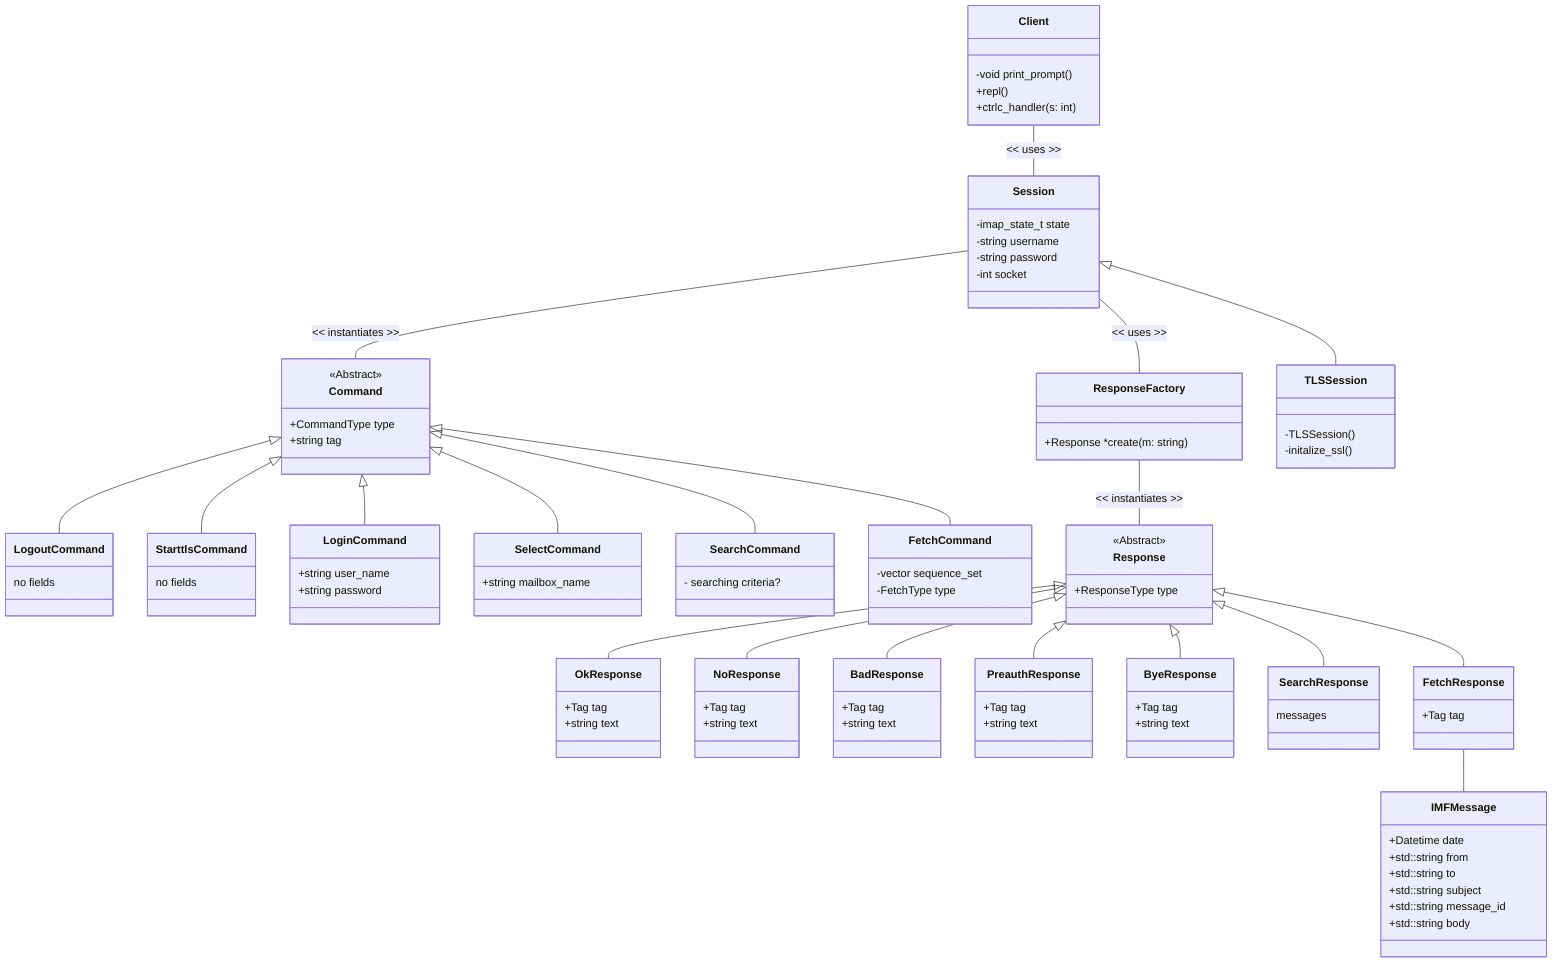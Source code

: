 %%{init: { "class": { "height": 300, "width": 300 } } }%%
classDiagram
  class Client {
    -void print_prompt()
    +repl()
    +ctrlc_handler(s: int)
  }

  class ResponseFactory {
    +Response *create(m: string)
  }

  %%%%%%%%%%%%%%%%%%%%%%%%%%%%%%%%
  %% COMMANDS (by state of communication in which are expected by server)
  %%%%%%%%%%%%%%%%%%%%%%%%%%%%%%%%

  class Command {
    +CommandType type
    +string tag
  }

  %% Any state

  class LogoutCommand {
    no fields
  }

  %% NAUTHD

  class StarttlsCommand {
    no fields
  }

  class LoginCommand {
    +string user_name
    +string password
  }

  %% AUTHD

  class SelectCommand {
    +string mailbox_name
  }

  %% SELECTED

  class SearchCommand {
    - searching criteria?
  }

  class FetchCommand {
    -vector<int> sequence_set
    -FetchType type
  }

  %%%%%%%%%%%%%%%%%%%%%%%%%%%%%%%%
  %% RESPONSES
  %%%%%%%%%%%%%%%%%%%%%%%%%%%%%%%%

  class Response {
    +ResponseType type
  }

  class OkResponse {
    +Tag tag
    +string text
  }

  class NoResponse {
    +Tag tag
    +string text
  }

  class BadResponse {
    +Tag tag
    +string text
  }

  class PreauthResponse {
    +Tag tag
    +string text
  }

  class ByeResponse {
    +Tag tag
    +string text
  }

%%  class ListResponse {
%%    TODO
%%  }

  class SearchResponse {
     messages
  }

%%  class FlagsResponse {
%%    TODO
%%  }

%%  class ExistsResponse {
%%    no fields
%%  }

  class FetchResponse {
    +Tag tag
  }

  %%%%%%%%%%%%%%%%%%%%%%%%%%%%%%%%
  %% MESSAGE
  %%%%%%%%%%%%%%%%%%%%%%%%%%%%%%%%

  class IMFMessage {
    +Datetime date
    +std::string from
    +std::string to
    +std::string subject
    +std::string message_id
    +std::string body
  }

  %%%%%%%%%%%%%%%%%%%%%%%%%%%%%%%%
  %% SESSION
  %%%%%%%%%%%%%%%%%%%%%%%%%%%%%%%%

  class Session {
    -imap_state_t state
    -string username
    -string password
    -int socket
  }
  class TLSSession {
    -TLSSession()
    -initalize_ssl()
  }

  Session <|-- TLSSession

  Client -- Session : << uses >>

  <<Abstract>> Command
  Session -- Command : << instantiates >>
  Command <|-- LogoutCommand
  Command <|-- StarttlsCommand
  Command <|-- LoginCommand
  Command <|-- SelectCommand
  Command <|-- SearchCommand
  Command <|-- FetchCommand

  <<Abstract>> Response
  Session -- ResponseFactory : << uses >>
  ResponseFactory -- Response : << instantiates >>
  Response <|-- OkResponse
  Response <|-- NoResponse
  Response <|-- BadResponse
  Response <|-- PreauthResponse
  Response <|-- ByeResponse
  Response <|-- SearchResponse
%%  Response <|-- ListResponse
%%  Response <|-- FlagsResponse
%%  Response <|-- ExistsResponse
  Response <|-- FetchResponse

  FetchResponse -- IMFMessage